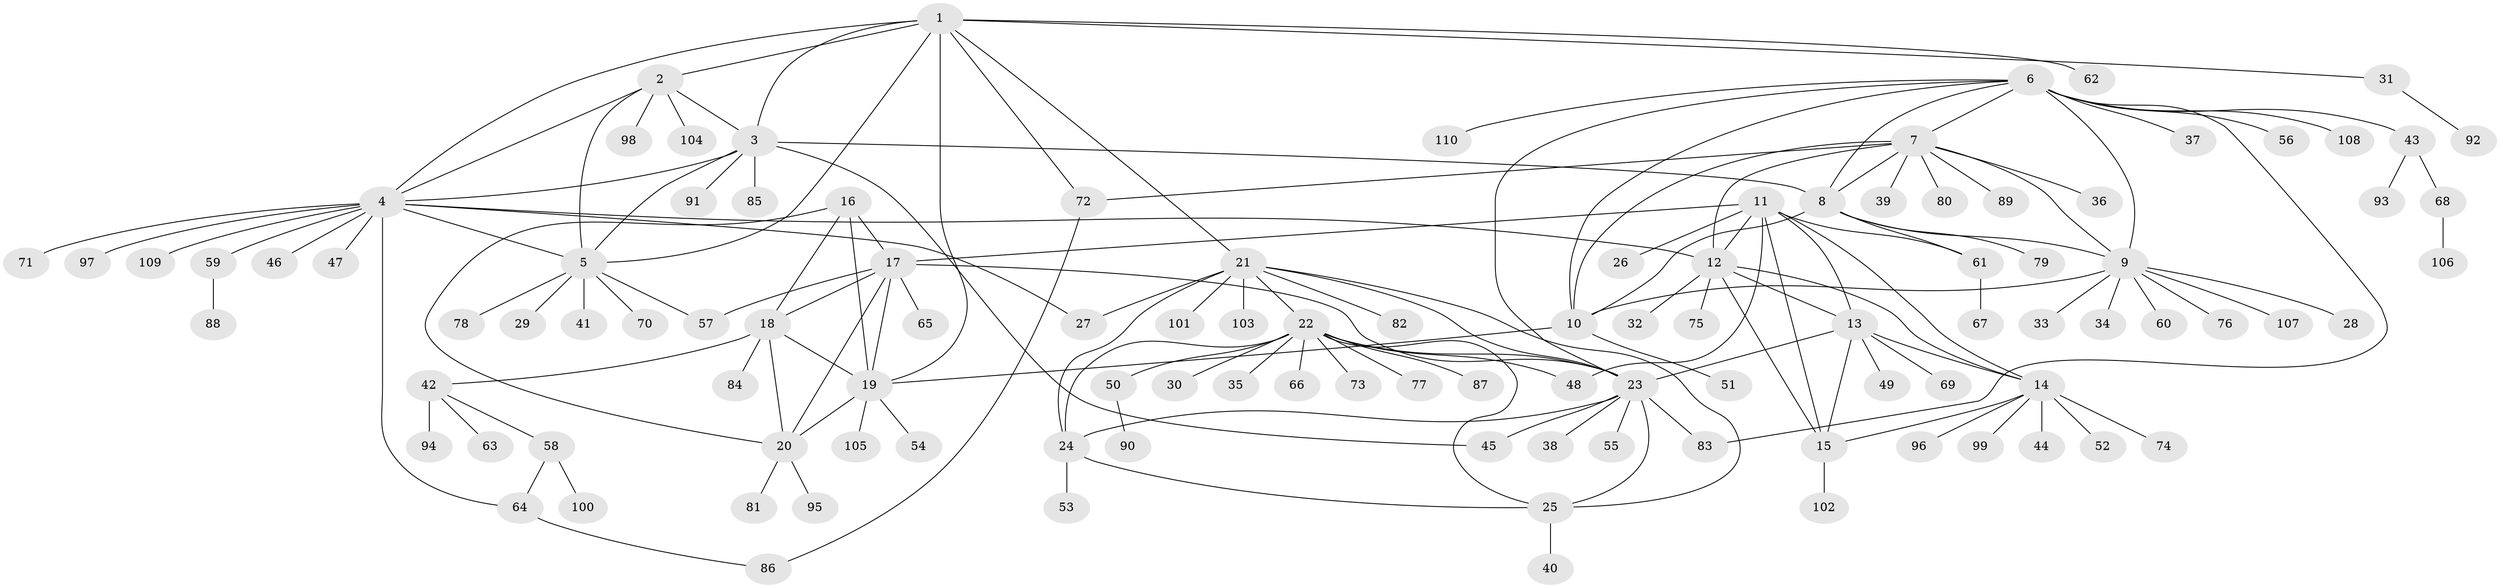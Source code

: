 // coarse degree distribution, {10: 0.033707865168539325, 5: 0.02247191011235955, 8: 0.02247191011235955, 12: 0.033707865168539325, 13: 0.011235955056179775, 7: 0.033707865168539325, 3: 0.056179775280898875, 9: 0.02247191011235955, 4: 0.011235955056179775, 1: 0.6629213483146067, 2: 0.0898876404494382}
// Generated by graph-tools (version 1.1) at 2025/42/03/06/25 10:42:15]
// undirected, 110 vertices, 154 edges
graph export_dot {
graph [start="1"]
  node [color=gray90,style=filled];
  1;
  2;
  3;
  4;
  5;
  6;
  7;
  8;
  9;
  10;
  11;
  12;
  13;
  14;
  15;
  16;
  17;
  18;
  19;
  20;
  21;
  22;
  23;
  24;
  25;
  26;
  27;
  28;
  29;
  30;
  31;
  32;
  33;
  34;
  35;
  36;
  37;
  38;
  39;
  40;
  41;
  42;
  43;
  44;
  45;
  46;
  47;
  48;
  49;
  50;
  51;
  52;
  53;
  54;
  55;
  56;
  57;
  58;
  59;
  60;
  61;
  62;
  63;
  64;
  65;
  66;
  67;
  68;
  69;
  70;
  71;
  72;
  73;
  74;
  75;
  76;
  77;
  78;
  79;
  80;
  81;
  82;
  83;
  84;
  85;
  86;
  87;
  88;
  89;
  90;
  91;
  92;
  93;
  94;
  95;
  96;
  97;
  98;
  99;
  100;
  101;
  102;
  103;
  104;
  105;
  106;
  107;
  108;
  109;
  110;
  1 -- 2;
  1 -- 3;
  1 -- 4;
  1 -- 5;
  1 -- 19;
  1 -- 21;
  1 -- 31;
  1 -- 62;
  1 -- 72;
  2 -- 3;
  2 -- 4;
  2 -- 5;
  2 -- 98;
  2 -- 104;
  3 -- 4;
  3 -- 5;
  3 -- 8;
  3 -- 45;
  3 -- 85;
  3 -- 91;
  4 -- 5;
  4 -- 12;
  4 -- 27;
  4 -- 46;
  4 -- 47;
  4 -- 59;
  4 -- 64;
  4 -- 71;
  4 -- 97;
  4 -- 109;
  5 -- 29;
  5 -- 41;
  5 -- 57;
  5 -- 70;
  5 -- 78;
  6 -- 7;
  6 -- 8;
  6 -- 9;
  6 -- 10;
  6 -- 23;
  6 -- 37;
  6 -- 43;
  6 -- 56;
  6 -- 83;
  6 -- 108;
  6 -- 110;
  7 -- 8;
  7 -- 9;
  7 -- 10;
  7 -- 12;
  7 -- 36;
  7 -- 39;
  7 -- 72;
  7 -- 80;
  7 -- 89;
  8 -- 9;
  8 -- 10;
  8 -- 61;
  8 -- 79;
  9 -- 10;
  9 -- 28;
  9 -- 33;
  9 -- 34;
  9 -- 60;
  9 -- 76;
  9 -- 107;
  10 -- 19;
  10 -- 51;
  11 -- 12;
  11 -- 13;
  11 -- 14;
  11 -- 15;
  11 -- 17;
  11 -- 26;
  11 -- 48;
  11 -- 61;
  12 -- 13;
  12 -- 14;
  12 -- 15;
  12 -- 32;
  12 -- 75;
  13 -- 14;
  13 -- 15;
  13 -- 23;
  13 -- 49;
  13 -- 69;
  14 -- 15;
  14 -- 44;
  14 -- 52;
  14 -- 74;
  14 -- 96;
  14 -- 99;
  15 -- 102;
  16 -- 17;
  16 -- 18;
  16 -- 19;
  16 -- 20;
  17 -- 18;
  17 -- 19;
  17 -- 20;
  17 -- 23;
  17 -- 57;
  17 -- 65;
  18 -- 19;
  18 -- 20;
  18 -- 42;
  18 -- 84;
  19 -- 20;
  19 -- 54;
  19 -- 105;
  20 -- 81;
  20 -- 95;
  21 -- 22;
  21 -- 23;
  21 -- 24;
  21 -- 25;
  21 -- 27;
  21 -- 82;
  21 -- 101;
  21 -- 103;
  22 -- 23;
  22 -- 24;
  22 -- 25;
  22 -- 30;
  22 -- 35;
  22 -- 48;
  22 -- 50;
  22 -- 66;
  22 -- 73;
  22 -- 77;
  22 -- 87;
  23 -- 24;
  23 -- 25;
  23 -- 38;
  23 -- 45;
  23 -- 55;
  23 -- 83;
  24 -- 25;
  24 -- 53;
  25 -- 40;
  31 -- 92;
  42 -- 58;
  42 -- 63;
  42 -- 94;
  43 -- 68;
  43 -- 93;
  50 -- 90;
  58 -- 64;
  58 -- 100;
  59 -- 88;
  61 -- 67;
  64 -- 86;
  68 -- 106;
  72 -- 86;
}
